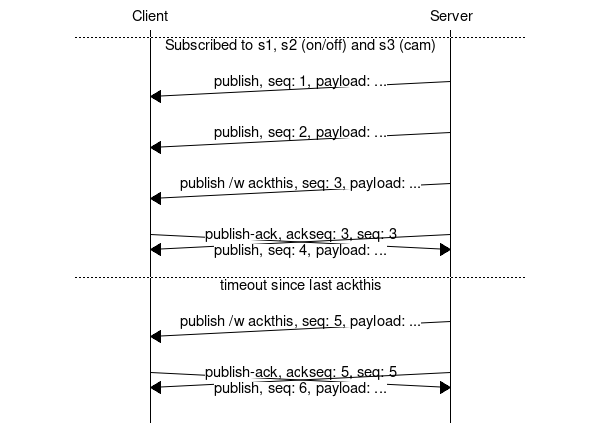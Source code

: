 # Normal publish with on/off sensors
msc {
 arcgradient = 15,
 wordwraparcs = "on";

 a [label="Client"],b [label="Server"];
 --- [label="Subscribed to s1, s2 (on/off) and s3 (cam)"];
a <= b [label="publish, seq: 1, payload: ..."];
a <= b [label="publish, seq: 2, payload: ..."];
a <= b [label="publish /w ackthis, seq: 3, payload: ..."];
a => b [label="publish-ack, ackseq: 3, seq: 3"],
a <= b [label="\npublish, seq: 4, payload: ..."];
--- [label="timeout since last ackthis"];
a <= b [label="publish /w ackthis, seq: 5, payload: ..."];
a => b [label="publish-ack, ackseq: 5, seq: 5"],
a <= b [label="\npublish, seq: 6, payload: ..."];

}